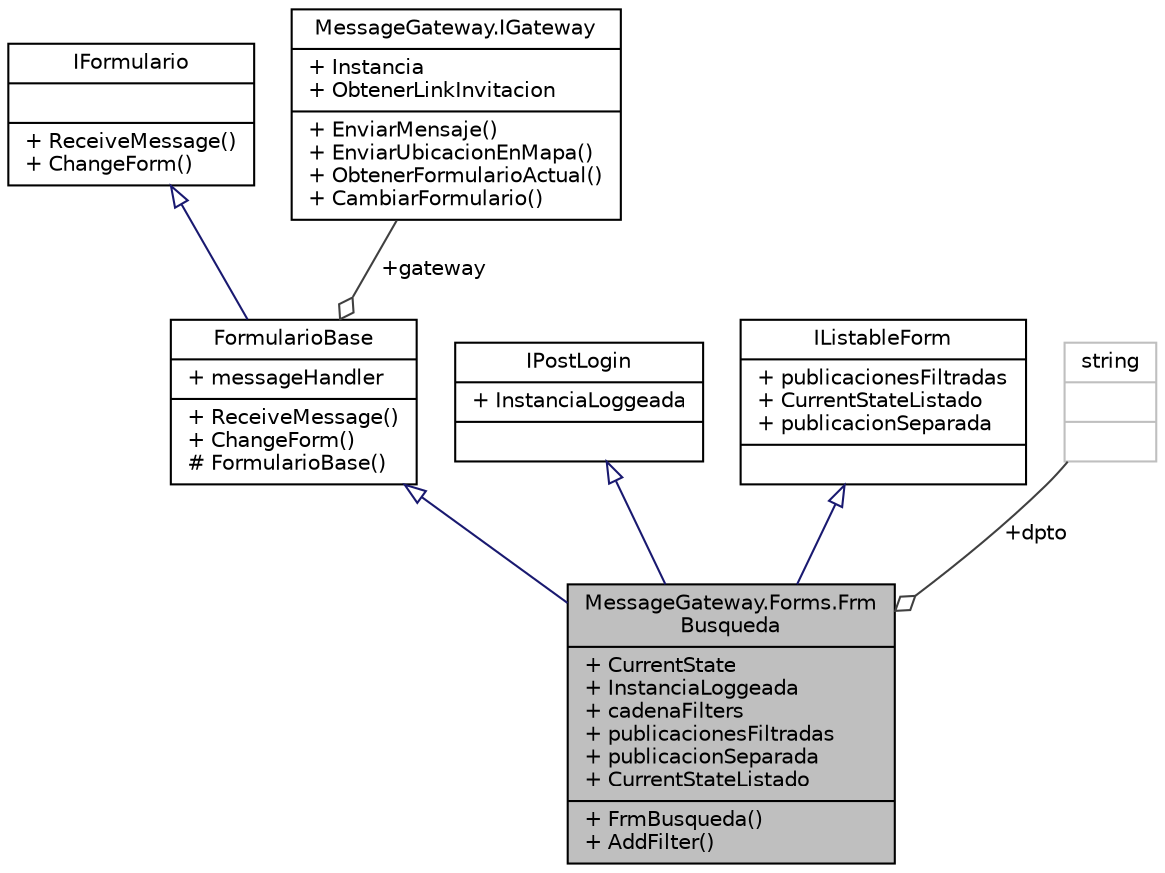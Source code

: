digraph "MessageGateway.Forms.FrmBusqueda"
{
 // INTERACTIVE_SVG=YES
 // LATEX_PDF_SIZE
  edge [fontname="Helvetica",fontsize="10",labelfontname="Helvetica",labelfontsize="10"];
  node [fontname="Helvetica",fontsize="10",shape=record];
  Node1 [label="{MessageGateway.Forms.Frm\lBusqueda\n|+ CurrentState\l+ InstanciaLoggeada\l+ cadenaFilters\l+ publicacionesFiltradas\l+ publicacionSeparada\l+ CurrentStateListado\l|+ FrmBusqueda()\l+ AddFilter()\l}",height=0.2,width=0.4,color="black", fillcolor="grey75", style="filled", fontcolor="black",tooltip="Formulario que recopilara la información necesaria para buscar las ofertas según los filtros."];
  Node2 -> Node1 [dir="back",color="midnightblue",fontsize="10",style="solid",arrowtail="onormal",fontname="Helvetica"];
  Node2 [label="{FormularioBase\n|+ messageHandler\l|+ ReceiveMessage()\l+ ChangeForm()\l# FormularioBase()\l}",height=0.2,width=0.4,color="black", fillcolor="white", style="filled",URL="$classMessageGateway_1_1Forms_1_1FormularioBase.html",tooltip="Superclase para todos los formularios."];
  Node3 -> Node2 [dir="back",color="midnightblue",fontsize="10",style="solid",arrowtail="onormal",fontname="Helvetica"];
  Node3 [label="{IFormulario\n||+ ReceiveMessage()\l+ ChangeForm()\l}",height=0.2,width=0.4,color="black", fillcolor="white", style="filled",URL="$interfaceMessageGateway_1_1Forms_1_1IFormulario.html",tooltip="Interfaz que engloba todos los forularios y sus metodos principales."];
  Node4 -> Node2 [color="grey25",fontsize="10",style="solid",label=" +gateway" ,arrowhead="odiamond",fontname="Helvetica"];
  Node4 [label="{MessageGateway.IGateway\n|+ Instancia\l+ ObtenerLinkInvitacion\l|+ EnviarMensaje()\l+ EnviarUbicacionEnMapa()\l+ ObtenerFormularioActual()\l+ CambiarFormulario()\l}",height=0.2,width=0.4,color="black", fillcolor="white", style="filled",URL="$interfaceMessageGateway_1_1IGateway.html",tooltip="Interfaz que engloba las diferentes salidas y entradas posibles de mensaje de invitación al bot (mail..."];
  Node5 -> Node1 [dir="back",color="midnightblue",fontsize="10",style="solid",arrowtail="onormal",fontname="Helvetica"];
  Node5 [label="{IPostLogin\n|+ InstanciaLoggeada\l|}",height=0.2,width=0.4,color="black", fillcolor="white", style="filled",URL="$interfaceMessageGateway_1_1Forms_1_1IPostLogin.html",tooltip="Interfaz para condicionar y controlar que despues del login no se pierda referencia al IUsuario vincu..."];
  Node6 -> Node1 [dir="back",color="midnightblue",fontsize="10",style="solid",arrowtail="onormal",fontname="Helvetica"];
  Node6 [label="{IListableForm\n|+ publicacionesFiltradas\l+ CurrentStateListado\l+ publicacionSeparada\l|}",height=0.2,width=0.4,color="black", fillcolor="white", style="filled",URL="$interfaceMessageGateway_1_1Forms_1_1IListableForm.html",tooltip="Interfaz para las publicaciones filtradas."];
  Node7 -> Node1 [color="grey25",fontsize="10",style="solid",label=" +dpto" ,arrowhead="odiamond",fontname="Helvetica"];
  Node7 [label="{string\n||}",height=0.2,width=0.4,color="grey75", fillcolor="white", style="filled",tooltip=" "];
}

